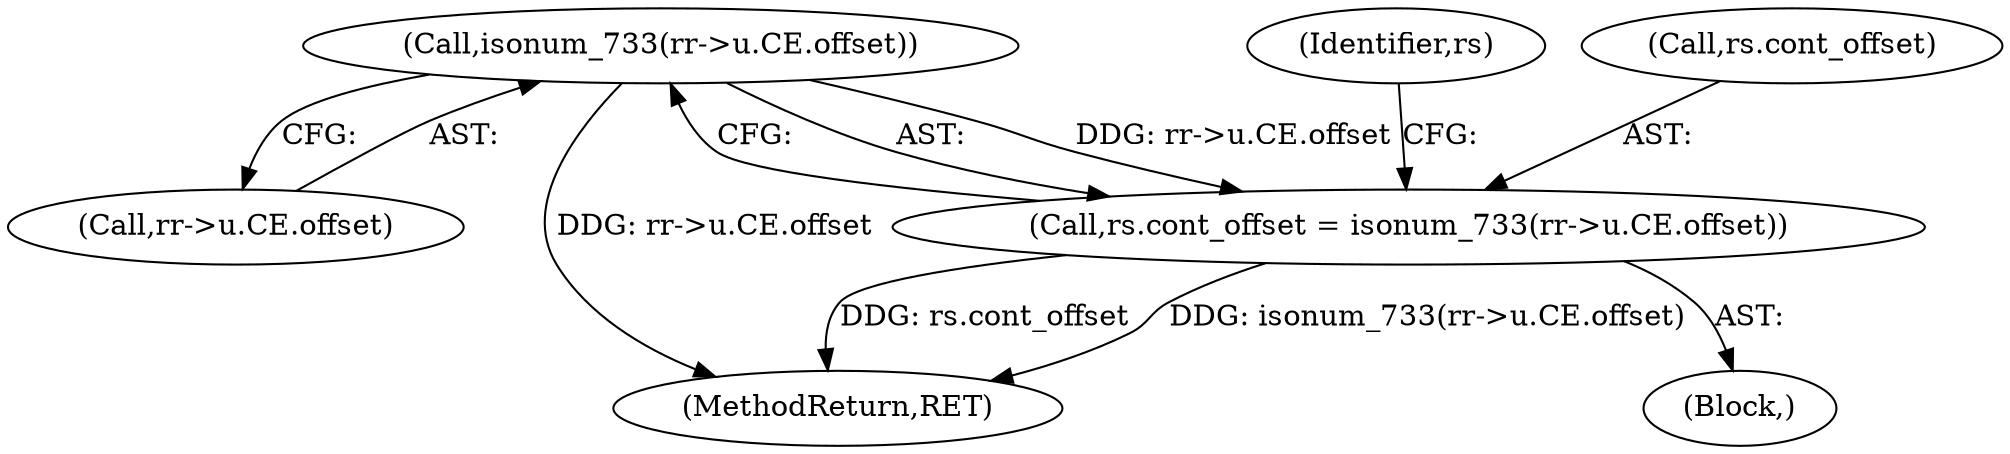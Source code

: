 digraph "0_linux_4e2024624e678f0ebb916e6192bd23c1f9fdf696@pointer" {
"1000279" [label="(Call,isonum_733(rr->u.CE.offset))"];
"1000275" [label="(Call,rs.cont_offset = isonum_733(rr->u.CE.offset))"];
"1000275" [label="(Call,rs.cont_offset = isonum_733(rr->u.CE.offset))"];
"1000289" [label="(Identifier,rs)"];
"1000280" [label="(Call,rr->u.CE.offset)"];
"1000234" [label="(Block,)"];
"1000279" [label="(Call,isonum_733(rr->u.CE.offset))"];
"1001009" [label="(MethodReturn,RET)"];
"1000276" [label="(Call,rs.cont_offset)"];
"1000279" -> "1000275"  [label="AST: "];
"1000279" -> "1000280"  [label="CFG: "];
"1000280" -> "1000279"  [label="AST: "];
"1000275" -> "1000279"  [label="CFG: "];
"1000279" -> "1001009"  [label="DDG: rr->u.CE.offset"];
"1000279" -> "1000275"  [label="DDG: rr->u.CE.offset"];
"1000275" -> "1000234"  [label="AST: "];
"1000276" -> "1000275"  [label="AST: "];
"1000289" -> "1000275"  [label="CFG: "];
"1000275" -> "1001009"  [label="DDG: rs.cont_offset"];
"1000275" -> "1001009"  [label="DDG: isonum_733(rr->u.CE.offset)"];
}
